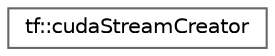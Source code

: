 digraph "类继承关系图"
{
 // LATEX_PDF_SIZE
  bgcolor="transparent";
  edge [fontname=Helvetica,fontsize=10,labelfontname=Helvetica,labelfontsize=10];
  node [fontname=Helvetica,fontsize=10,shape=box,height=0.2,width=0.4];
  rankdir="LR";
  Node0 [id="Node000000",label="tf::cudaStreamCreator",height=0.2,width=0.4,color="grey40", fillcolor="white", style="filled",URL="$structtf_1_1cuda_stream_creator.html",tooltip="functor to create a cudaStream_t object"];
}
